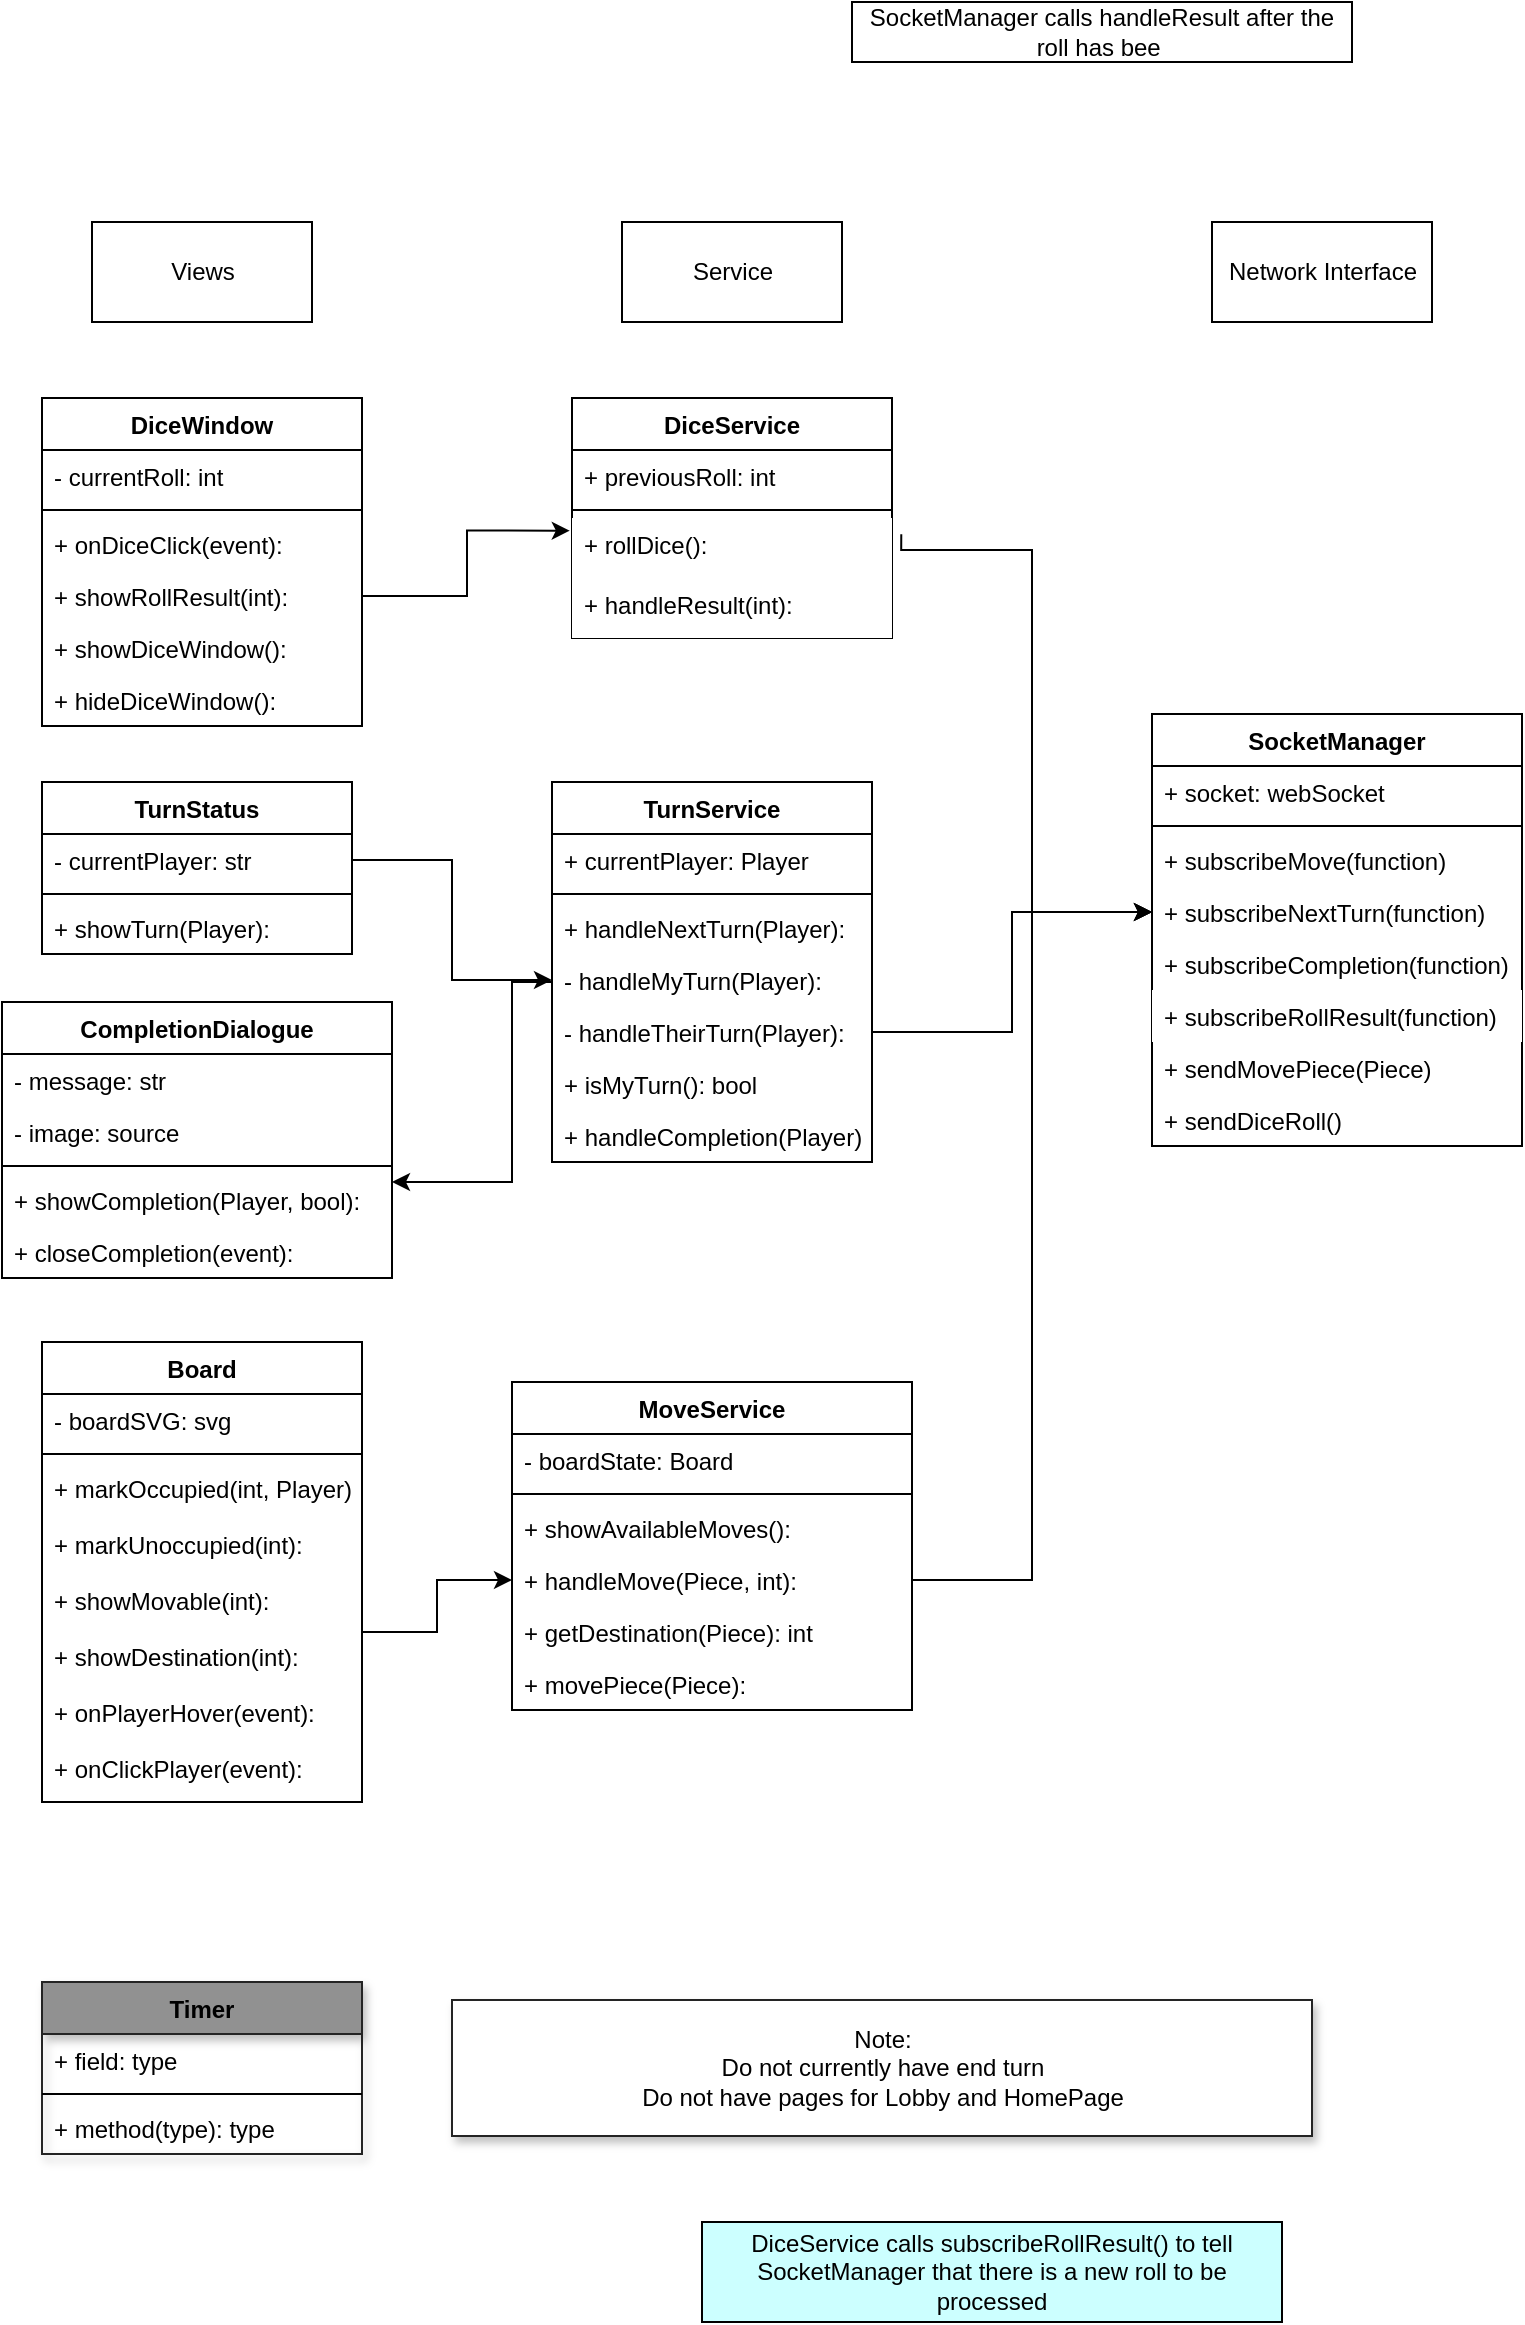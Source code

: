 <mxfile version="13.10.0" type="google"><diagram id="otmhKe-pUzpE846G0X8z" name="Page-1"><mxGraphModel dx="1694" dy="1896" grid="1" gridSize="10" guides="1" tooltips="1" connect="1" arrows="1" fold="1" page="1" pageScale="1" pageWidth="850" pageHeight="1100" math="0" shadow="0"><root><mxCell id="0"/><mxCell id="1" parent="0"/><mxCell id="f36NTQPxD3-9C_INYTY9-2" value="DiceService" style="swimlane;fontStyle=1;align=center;verticalAlign=top;childLayout=stackLayout;horizontal=1;startSize=26;horizontalStack=0;resizeParent=1;resizeParentMax=0;resizeLast=0;collapsible=1;marginBottom=0;" parent="1" vertex="1"><mxGeometry x="360" y="38" width="160" height="120" as="geometry"><mxRectangle x="360" y="38" width="100" height="26" as="alternateBounds"/></mxGeometry></mxCell><mxCell id="f36NTQPxD3-9C_INYTY9-3" value="+ previousRoll: int" style="text;strokeColor=none;fillColor=none;align=left;verticalAlign=top;spacingLeft=4;spacingRight=4;overflow=hidden;rotatable=0;points=[[0,0.5],[1,0.5]];portConstraint=eastwest;" parent="f36NTQPxD3-9C_INYTY9-2" vertex="1"><mxGeometry y="26" width="160" height="26" as="geometry"/></mxCell><mxCell id="f36NTQPxD3-9C_INYTY9-4" value="" style="line;strokeWidth=1;fillColor=none;align=left;verticalAlign=middle;spacingTop=-1;spacingLeft=3;spacingRight=3;rotatable=0;labelPosition=right;points=[];portConstraint=eastwest;" parent="f36NTQPxD3-9C_INYTY9-2" vertex="1"><mxGeometry y="52" width="160" height="8" as="geometry"/></mxCell><mxCell id="f36NTQPxD3-9C_INYTY9-5" value="+ rollDice():&#10;" style="text;strokeColor=none;fillColor=#FFFFFF;align=left;verticalAlign=top;spacingLeft=4;spacingRight=4;overflow=hidden;rotatable=0;points=[[0,0.5],[1,0.5]];portConstraint=eastwest;" parent="f36NTQPxD3-9C_INYTY9-2" vertex="1"><mxGeometry y="60" width="160" height="30" as="geometry"/></mxCell><mxCell id="QIEYrYJRxpQzHibQGdDO-2" value="+ handleResult(int):&#10;&#10;" style="text;strokeColor=none;fillColor=#FFFFFF;align=left;verticalAlign=top;spacingLeft=4;spacingRight=4;overflow=hidden;rotatable=0;points=[[0,0.5],[1,0.5]];portConstraint=eastwest;" vertex="1" parent="f36NTQPxD3-9C_INYTY9-2"><mxGeometry y="90" width="160" height="30" as="geometry"/></mxCell><mxCell id="f36NTQPxD3-9C_INYTY9-11" value="SocketManager" style="swimlane;fontStyle=1;align=center;verticalAlign=top;childLayout=stackLayout;horizontal=1;startSize=26;horizontalStack=0;resizeParent=1;resizeParentMax=0;resizeLast=0;collapsible=1;marginBottom=0;" parent="1" vertex="1"><mxGeometry x="650" y="196" width="185" height="216" as="geometry"/></mxCell><mxCell id="f36NTQPxD3-9C_INYTY9-12" value="+ socket: webSocket" style="text;strokeColor=none;fillColor=none;align=left;verticalAlign=top;spacingLeft=4;spacingRight=4;overflow=hidden;rotatable=0;points=[[0,0.5],[1,0.5]];portConstraint=eastwest;" parent="f36NTQPxD3-9C_INYTY9-11" vertex="1"><mxGeometry y="26" width="185" height="26" as="geometry"/></mxCell><mxCell id="f36NTQPxD3-9C_INYTY9-13" value="" style="line;strokeWidth=1;fillColor=none;align=left;verticalAlign=middle;spacingTop=-1;spacingLeft=3;spacingRight=3;rotatable=0;labelPosition=right;points=[];portConstraint=eastwest;" parent="f36NTQPxD3-9C_INYTY9-11" vertex="1"><mxGeometry y="52" width="185" height="8" as="geometry"/></mxCell><mxCell id="f36NTQPxD3-9C_INYTY9-14" value="+ subscribeMove(function)" style="text;strokeColor=none;fillColor=none;align=left;verticalAlign=top;spacingLeft=4;spacingRight=4;overflow=hidden;rotatable=0;points=[[0,0.5],[1,0.5]];portConstraint=eastwest;" parent="f36NTQPxD3-9C_INYTY9-11" vertex="1"><mxGeometry y="60" width="185" height="26" as="geometry"/></mxCell><mxCell id="f36NTQPxD3-9C_INYTY9-93" value="+ subscribeNextTurn(function)" style="text;strokeColor=none;fillColor=none;align=left;verticalAlign=top;spacingLeft=4;spacingRight=4;overflow=hidden;rotatable=0;points=[[0,0.5],[1,0.5]];portConstraint=eastwest;" parent="f36NTQPxD3-9C_INYTY9-11" vertex="1"><mxGeometry y="86" width="185" height="26" as="geometry"/></mxCell><mxCell id="f36NTQPxD3-9C_INYTY9-94" value="+ subscribeCompletion(function)" style="text;strokeColor=none;fillColor=none;align=left;verticalAlign=top;spacingLeft=4;spacingRight=4;overflow=hidden;rotatable=0;points=[[0,0.5],[1,0.5]];portConstraint=eastwest;" parent="f36NTQPxD3-9C_INYTY9-11" vertex="1"><mxGeometry y="112" width="185" height="26" as="geometry"/></mxCell><mxCell id="f36NTQPxD3-9C_INYTY9-95" value="+ subscribeRollResult(function)" style="text;strokeColor=none;fillColor=#FFFFFF;align=left;verticalAlign=top;spacingLeft=4;spacingRight=4;overflow=hidden;rotatable=0;points=[[0,0.5],[1,0.5]];portConstraint=eastwest;" parent="f36NTQPxD3-9C_INYTY9-11" vertex="1"><mxGeometry y="138" width="185" height="26" as="geometry"/></mxCell><mxCell id="f36NTQPxD3-9C_INYTY9-96" value="+ sendMovePiece(Piece)" style="text;strokeColor=none;fillColor=none;align=left;verticalAlign=top;spacingLeft=4;spacingRight=4;overflow=hidden;rotatable=0;points=[[0,0.5],[1,0.5]];portConstraint=eastwest;" parent="f36NTQPxD3-9C_INYTY9-11" vertex="1"><mxGeometry y="164" width="185" height="26" as="geometry"/></mxCell><mxCell id="f36NTQPxD3-9C_INYTY9-97" value="+ sendDiceRoll()" style="text;strokeColor=none;fillColor=none;align=left;verticalAlign=top;spacingLeft=4;spacingRight=4;overflow=hidden;rotatable=0;points=[[0,0.5],[1,0.5]];portConstraint=eastwest;" parent="f36NTQPxD3-9C_INYTY9-11" vertex="1"><mxGeometry y="190" width="185" height="26" as="geometry"/></mxCell><mxCell id="f36NTQPxD3-9C_INYTY9-15" value="Views" style="html=1;" parent="1" vertex="1"><mxGeometry x="120" y="-50" width="110" height="50" as="geometry"/></mxCell><mxCell id="f36NTQPxD3-9C_INYTY9-16" value="Service" style="html=1;" parent="1" vertex="1"><mxGeometry x="385" y="-50" width="110" height="50" as="geometry"/></mxCell><mxCell id="f36NTQPxD3-9C_INYTY9-17" value="Network Interface" style="html=1;" parent="1" vertex="1"><mxGeometry x="680" y="-50" width="110" height="50" as="geometry"/></mxCell><mxCell id="f36NTQPxD3-9C_INYTY9-22" value="DiceWindow" style="swimlane;fontStyle=1;align=center;verticalAlign=top;childLayout=stackLayout;horizontal=1;startSize=26;horizontalStack=0;resizeParent=1;resizeParentMax=0;resizeLast=0;collapsible=1;marginBottom=0;" parent="1" vertex="1"><mxGeometry x="95" y="38" width="160" height="164" as="geometry"/></mxCell><mxCell id="f36NTQPxD3-9C_INYTY9-23" value="- currentRoll: int" style="text;strokeColor=none;fillColor=none;align=left;verticalAlign=top;spacingLeft=4;spacingRight=4;overflow=hidden;rotatable=0;points=[[0,0.5],[1,0.5]];portConstraint=eastwest;" parent="f36NTQPxD3-9C_INYTY9-22" vertex="1"><mxGeometry y="26" width="160" height="26" as="geometry"/></mxCell><mxCell id="f36NTQPxD3-9C_INYTY9-24" value="" style="line;strokeWidth=1;fillColor=none;align=left;verticalAlign=middle;spacingTop=-1;spacingLeft=3;spacingRight=3;rotatable=0;labelPosition=right;points=[];portConstraint=eastwest;" parent="f36NTQPxD3-9C_INYTY9-22" vertex="1"><mxGeometry y="52" width="160" height="8" as="geometry"/></mxCell><mxCell id="f36NTQPxD3-9C_INYTY9-25" value="+ onDiceClick(event): " style="text;strokeColor=none;fillColor=none;align=left;verticalAlign=top;spacingLeft=4;spacingRight=4;overflow=hidden;rotatable=0;points=[[0,0.5],[1,0.5]];portConstraint=eastwest;" parent="f36NTQPxD3-9C_INYTY9-22" vertex="1"><mxGeometry y="60" width="160" height="26" as="geometry"/></mxCell><mxCell id="f36NTQPxD3-9C_INYTY9-26" value="+ showRollResult(int): " style="text;strokeColor=none;fillColor=none;align=left;verticalAlign=top;spacingLeft=4;spacingRight=4;overflow=hidden;rotatable=0;points=[[0,0.5],[1,0.5]];portConstraint=eastwest;" parent="f36NTQPxD3-9C_INYTY9-22" vertex="1"><mxGeometry y="86" width="160" height="26" as="geometry"/></mxCell><mxCell id="f36NTQPxD3-9C_INYTY9-31" value="+ showDiceWindow(): " style="text;strokeColor=none;fillColor=none;align=left;verticalAlign=top;spacingLeft=4;spacingRight=4;overflow=hidden;rotatable=0;points=[[0,0.5],[1,0.5]];portConstraint=eastwest;" parent="f36NTQPxD3-9C_INYTY9-22" vertex="1"><mxGeometry y="112" width="160" height="26" as="geometry"/></mxCell><mxCell id="f36NTQPxD3-9C_INYTY9-36" value="+ hideDiceWindow(): " style="text;strokeColor=none;fillColor=none;align=left;verticalAlign=top;spacingLeft=4;spacingRight=4;overflow=hidden;rotatable=0;points=[[0,0.5],[1,0.5]];portConstraint=eastwest;" parent="f36NTQPxD3-9C_INYTY9-22" vertex="1"><mxGeometry y="138" width="160" height="26" as="geometry"/></mxCell><mxCell id="f36NTQPxD3-9C_INYTY9-37" value="TurnStatus" style="swimlane;fontStyle=1;align=center;verticalAlign=top;childLayout=stackLayout;horizontal=1;startSize=26;horizontalStack=0;resizeParent=1;resizeParentMax=0;resizeLast=0;collapsible=1;marginBottom=0;" parent="1" vertex="1"><mxGeometry x="95" y="230" width="155" height="86" as="geometry"/></mxCell><mxCell id="f36NTQPxD3-9C_INYTY9-38" value="- currentPlayer: str" style="text;strokeColor=none;fillColor=none;align=left;verticalAlign=top;spacingLeft=4;spacingRight=4;overflow=hidden;rotatable=0;points=[[0,0.5],[1,0.5]];portConstraint=eastwest;" parent="f36NTQPxD3-9C_INYTY9-37" vertex="1"><mxGeometry y="26" width="155" height="26" as="geometry"/></mxCell><mxCell id="f36NTQPxD3-9C_INYTY9-39" value="" style="line;strokeWidth=1;fillColor=none;align=left;verticalAlign=middle;spacingTop=-1;spacingLeft=3;spacingRight=3;rotatable=0;labelPosition=right;points=[];portConstraint=eastwest;" parent="f36NTQPxD3-9C_INYTY9-37" vertex="1"><mxGeometry y="52" width="155" height="8" as="geometry"/></mxCell><mxCell id="f36NTQPxD3-9C_INYTY9-42" value="+ showTurn(Player): " style="text;strokeColor=none;fillColor=none;align=left;verticalAlign=top;spacingLeft=4;spacingRight=4;overflow=hidden;rotatable=0;points=[[0,0.5],[1,0.5]];portConstraint=eastwest;" parent="f36NTQPxD3-9C_INYTY9-37" vertex="1"><mxGeometry y="60" width="155" height="26" as="geometry"/></mxCell><mxCell id="f36NTQPxD3-9C_INYTY9-44" value="Timer" style="swimlane;fontStyle=1;align=center;verticalAlign=top;childLayout=stackLayout;horizontal=1;startSize=26;horizontalStack=0;resizeParent=1;resizeParentMax=0;resizeLast=0;collapsible=1;marginBottom=0;strokeColor=#242424;shadow=1;fillColor=#919191;" parent="1" vertex="1"><mxGeometry x="95" y="830" width="160" height="86" as="geometry"/></mxCell><mxCell id="f36NTQPxD3-9C_INYTY9-45" value="+ field: type" style="text;strokeColor=none;fillColor=none;align=left;verticalAlign=top;spacingLeft=4;spacingRight=4;overflow=hidden;rotatable=0;points=[[0,0.5],[1,0.5]];portConstraint=eastwest;" parent="f36NTQPxD3-9C_INYTY9-44" vertex="1"><mxGeometry y="26" width="160" height="26" as="geometry"/></mxCell><mxCell id="f36NTQPxD3-9C_INYTY9-46" value="" style="line;strokeWidth=1;fillColor=none;align=left;verticalAlign=middle;spacingTop=-1;spacingLeft=3;spacingRight=3;rotatable=0;labelPosition=right;points=[];portConstraint=eastwest;" parent="f36NTQPxD3-9C_INYTY9-44" vertex="1"><mxGeometry y="52" width="160" height="8" as="geometry"/></mxCell><mxCell id="f36NTQPxD3-9C_INYTY9-47" value="+ method(type): type" style="text;strokeColor=none;fillColor=none;align=left;verticalAlign=top;spacingLeft=4;spacingRight=4;overflow=hidden;rotatable=0;points=[[0,0.5],[1,0.5]];portConstraint=eastwest;" parent="f36NTQPxD3-9C_INYTY9-44" vertex="1"><mxGeometry y="60" width="160" height="26" as="geometry"/></mxCell><mxCell id="f36NTQPxD3-9C_INYTY9-48" value="TurnService" style="swimlane;fontStyle=1;align=center;verticalAlign=top;childLayout=stackLayout;horizontal=1;startSize=26;horizontalStack=0;resizeParent=1;resizeParentMax=0;resizeLast=0;collapsible=1;marginBottom=0;" parent="1" vertex="1"><mxGeometry x="350" y="230" width="160" height="190" as="geometry"/></mxCell><mxCell id="f36NTQPxD3-9C_INYTY9-49" value="+ currentPlayer: Player" style="text;strokeColor=none;fillColor=none;align=left;verticalAlign=top;spacingLeft=4;spacingRight=4;overflow=hidden;rotatable=0;points=[[0,0.5],[1,0.5]];portConstraint=eastwest;" parent="f36NTQPxD3-9C_INYTY9-48" vertex="1"><mxGeometry y="26" width="160" height="26" as="geometry"/></mxCell><mxCell id="f36NTQPxD3-9C_INYTY9-50" value="" style="line;strokeWidth=1;fillColor=none;align=left;verticalAlign=middle;spacingTop=-1;spacingLeft=3;spacingRight=3;rotatable=0;labelPosition=right;points=[];portConstraint=eastwest;" parent="f36NTQPxD3-9C_INYTY9-48" vertex="1"><mxGeometry y="52" width="160" height="8" as="geometry"/></mxCell><mxCell id="f36NTQPxD3-9C_INYTY9-51" value="+ handleNextTurn(Player):" style="text;strokeColor=none;fillColor=none;align=left;verticalAlign=top;spacingLeft=4;spacingRight=4;overflow=hidden;rotatable=0;points=[[0,0.5],[1,0.5]];portConstraint=eastwest;" parent="f36NTQPxD3-9C_INYTY9-48" vertex="1"><mxGeometry y="60" width="160" height="26" as="geometry"/></mxCell><mxCell id="f36NTQPxD3-9C_INYTY9-81" value="- handleMyTurn(Player):" style="text;strokeColor=none;fillColor=none;align=left;verticalAlign=top;spacingLeft=4;spacingRight=4;overflow=hidden;rotatable=0;points=[[0,0.5],[1,0.5]];portConstraint=eastwest;" parent="f36NTQPxD3-9C_INYTY9-48" vertex="1"><mxGeometry y="86" width="160" height="26" as="geometry"/></mxCell><mxCell id="f36NTQPxD3-9C_INYTY9-82" value="- handleTheirTurn(Player):" style="text;strokeColor=none;fillColor=none;align=left;verticalAlign=top;spacingLeft=4;spacingRight=4;overflow=hidden;rotatable=0;points=[[0,0.5],[1,0.5]];portConstraint=eastwest;" parent="f36NTQPxD3-9C_INYTY9-48" vertex="1"><mxGeometry y="112" width="160" height="26" as="geometry"/></mxCell><mxCell id="f36NTQPxD3-9C_INYTY9-79" value="+ isMyTurn(): bool" style="text;strokeColor=none;fillColor=none;align=left;verticalAlign=top;spacingLeft=4;spacingRight=4;overflow=hidden;rotatable=0;points=[[0,0.5],[1,0.5]];portConstraint=eastwest;" parent="f36NTQPxD3-9C_INYTY9-48" vertex="1"><mxGeometry y="138" width="160" height="26" as="geometry"/></mxCell><mxCell id="f36NTQPxD3-9C_INYTY9-80" value="+ handleCompletion(Player):" style="text;strokeColor=none;fillColor=none;align=left;verticalAlign=top;spacingLeft=4;spacingRight=4;overflow=hidden;rotatable=0;points=[[0,0.5],[1,0.5]];portConstraint=eastwest;" parent="f36NTQPxD3-9C_INYTY9-48" vertex="1"><mxGeometry y="164" width="160" height="26" as="geometry"/></mxCell><mxCell id="f36NTQPxD3-9C_INYTY9-56" value="CompletionDialogue" style="swimlane;fontStyle=1;align=center;verticalAlign=top;childLayout=stackLayout;horizontal=1;startSize=26;horizontalStack=0;resizeParent=1;resizeParentMax=0;resizeLast=0;collapsible=1;marginBottom=0;" parent="1" vertex="1"><mxGeometry x="75" y="340" width="195" height="138" as="geometry"/></mxCell><mxCell id="f36NTQPxD3-9C_INYTY9-57" value="- message: str" style="text;strokeColor=none;fillColor=none;align=left;verticalAlign=top;spacingLeft=4;spacingRight=4;overflow=hidden;rotatable=0;points=[[0,0.5],[1,0.5]];portConstraint=eastwest;" parent="f36NTQPxD3-9C_INYTY9-56" vertex="1"><mxGeometry y="26" width="195" height="26" as="geometry"/></mxCell><mxCell id="f36NTQPxD3-9C_INYTY9-60" value="- image: source" style="text;strokeColor=none;fillColor=none;align=left;verticalAlign=top;spacingLeft=4;spacingRight=4;overflow=hidden;rotatable=0;points=[[0,0.5],[1,0.5]];portConstraint=eastwest;" parent="f36NTQPxD3-9C_INYTY9-56" vertex="1"><mxGeometry y="52" width="195" height="26" as="geometry"/></mxCell><mxCell id="f36NTQPxD3-9C_INYTY9-58" value="" style="line;strokeWidth=1;fillColor=none;align=left;verticalAlign=middle;spacingTop=-1;spacingLeft=3;spacingRight=3;rotatable=0;labelPosition=right;points=[];portConstraint=eastwest;" parent="f36NTQPxD3-9C_INYTY9-56" vertex="1"><mxGeometry y="78" width="195" height="8" as="geometry"/></mxCell><mxCell id="f36NTQPxD3-9C_INYTY9-59" value="+ showCompletion(Player, bool):&#10; " style="text;strokeColor=none;fillColor=none;align=left;verticalAlign=top;spacingLeft=4;spacingRight=4;overflow=hidden;rotatable=0;points=[[0,0.5],[1,0.5]];portConstraint=eastwest;" parent="f36NTQPxD3-9C_INYTY9-56" vertex="1"><mxGeometry y="86" width="195" height="26" as="geometry"/></mxCell><mxCell id="f36NTQPxD3-9C_INYTY9-73" value="+ closeCompletion(event):&#10; " style="text;strokeColor=none;fillColor=none;align=left;verticalAlign=top;spacingLeft=4;spacingRight=4;overflow=hidden;rotatable=0;points=[[0,0.5],[1,0.5]];portConstraint=eastwest;" parent="f36NTQPxD3-9C_INYTY9-56" vertex="1"><mxGeometry y="112" width="195" height="26" as="geometry"/></mxCell><mxCell id="f36NTQPxD3-9C_INYTY9-64" value="Board" style="swimlane;fontStyle=1;align=center;verticalAlign=top;childLayout=stackLayout;horizontal=1;startSize=26;horizontalStack=0;resizeParent=1;resizeParentMax=0;resizeLast=0;collapsible=1;marginBottom=0;" parent="1" vertex="1"><mxGeometry x="95" y="510" width="160" height="230" as="geometry"/></mxCell><mxCell id="f36NTQPxD3-9C_INYTY9-65" value="- boardSVG: svg" style="text;strokeColor=none;fillColor=none;align=left;verticalAlign=top;spacingLeft=4;spacingRight=4;overflow=hidden;rotatable=0;points=[[0,0.5],[1,0.5]];portConstraint=eastwest;" parent="f36NTQPxD3-9C_INYTY9-64" vertex="1"><mxGeometry y="26" width="160" height="26" as="geometry"/></mxCell><mxCell id="f36NTQPxD3-9C_INYTY9-66" value="" style="line;strokeWidth=1;fillColor=none;align=left;verticalAlign=middle;spacingTop=-1;spacingLeft=3;spacingRight=3;rotatable=0;labelPosition=right;points=[];portConstraint=eastwest;" parent="f36NTQPxD3-9C_INYTY9-64" vertex="1"><mxGeometry y="52" width="160" height="8" as="geometry"/></mxCell><mxCell id="f36NTQPxD3-9C_INYTY9-67" value="+ markOccupied(int, Player):&#10;&#10;+ markUnoccupied(int):&#10;&#10;+ showMovable(int):&#10;&#10;+ showDestination(int):&#10;&#10;+ onPlayerHover(event):&#10;&#10;+ onClickPlayer(event):&#10;&#10; " style="text;strokeColor=none;fillColor=none;align=left;verticalAlign=top;spacingLeft=4;spacingRight=4;overflow=hidden;rotatable=0;points=[[0,0.5],[1,0.5]];portConstraint=eastwest;" parent="f36NTQPxD3-9C_INYTY9-64" vertex="1"><mxGeometry y="60" width="160" height="170" as="geometry"/></mxCell><mxCell id="f36NTQPxD3-9C_INYTY9-86" value="MoveService" style="swimlane;fontStyle=1;align=center;verticalAlign=top;childLayout=stackLayout;horizontal=1;startSize=26;horizontalStack=0;resizeParent=1;resizeParentMax=0;resizeLast=0;collapsible=1;marginBottom=0;" parent="1" vertex="1"><mxGeometry x="330" y="530" width="200" height="164" as="geometry"/></mxCell><mxCell id="f36NTQPxD3-9C_INYTY9-87" value="- boardState: Board" style="text;strokeColor=none;fillColor=none;align=left;verticalAlign=top;spacingLeft=4;spacingRight=4;overflow=hidden;rotatable=0;points=[[0,0.5],[1,0.5]];portConstraint=eastwest;" parent="f36NTQPxD3-9C_INYTY9-86" vertex="1"><mxGeometry y="26" width="200" height="26" as="geometry"/></mxCell><mxCell id="f36NTQPxD3-9C_INYTY9-88" value="" style="line;strokeWidth=1;fillColor=none;align=left;verticalAlign=middle;spacingTop=-1;spacingLeft=3;spacingRight=3;rotatable=0;labelPosition=right;points=[];portConstraint=eastwest;" parent="f36NTQPxD3-9C_INYTY9-86" vertex="1"><mxGeometry y="52" width="200" height="8" as="geometry"/></mxCell><mxCell id="f36NTQPxD3-9C_INYTY9-89" value="+ showAvailableMoves(): " style="text;strokeColor=none;fillColor=none;align=left;verticalAlign=top;spacingLeft=4;spacingRight=4;overflow=hidden;rotatable=0;points=[[0,0.5],[1,0.5]];portConstraint=eastwest;" parent="f36NTQPxD3-9C_INYTY9-86" vertex="1"><mxGeometry y="60" width="200" height="26" as="geometry"/></mxCell><mxCell id="f36NTQPxD3-9C_INYTY9-90" value="+ handleMove(Piece, int): " style="text;strokeColor=none;fillColor=none;align=left;verticalAlign=top;spacingLeft=4;spacingRight=4;overflow=hidden;rotatable=0;points=[[0,0.5],[1,0.5]];portConstraint=eastwest;" parent="f36NTQPxD3-9C_INYTY9-86" vertex="1"><mxGeometry y="86" width="200" height="26" as="geometry"/></mxCell><mxCell id="f36NTQPxD3-9C_INYTY9-92" value="+ getDestination(Piece): int " style="text;strokeColor=none;fillColor=none;align=left;verticalAlign=top;spacingLeft=4;spacingRight=4;overflow=hidden;rotatable=0;points=[[0,0.5],[1,0.5]];portConstraint=eastwest;" parent="f36NTQPxD3-9C_INYTY9-86" vertex="1"><mxGeometry y="112" width="200" height="26" as="geometry"/></mxCell><mxCell id="f36NTQPxD3-9C_INYTY9-91" value="+ movePiece(Piece): " style="text;strokeColor=none;fillColor=none;align=left;verticalAlign=top;spacingLeft=4;spacingRight=4;overflow=hidden;rotatable=0;points=[[0,0.5],[1,0.5]];portConstraint=eastwest;" parent="f36NTQPxD3-9C_INYTY9-86" vertex="1"><mxGeometry y="138" width="200" height="26" as="geometry"/></mxCell><mxCell id="f36NTQPxD3-9C_INYTY9-101" style="edgeStyle=orthogonalEdgeStyle;rounded=0;orthogonalLoop=1;jettySize=auto;html=1;exitX=1.029;exitY=0.27;exitDx=0;exitDy=0;entryX=0;entryY=0.5;entryDx=0;entryDy=0;exitPerimeter=0;" parent="1" source="f36NTQPxD3-9C_INYTY9-5" target="f36NTQPxD3-9C_INYTY9-93" edge="1"><mxGeometry relative="1" as="geometry"><Array as="points"><mxPoint x="590" y="114"/><mxPoint x="590" y="295"/></Array></mxGeometry></mxCell><mxCell id="f36NTQPxD3-9C_INYTY9-102" style="edgeStyle=orthogonalEdgeStyle;rounded=0;orthogonalLoop=1;jettySize=auto;html=1;exitX=1;exitY=0.5;exitDx=0;exitDy=0;entryX=0;entryY=0.5;entryDx=0;entryDy=0;" parent="1" source="f36NTQPxD3-9C_INYTY9-82" target="f36NTQPxD3-9C_INYTY9-93" edge="1"><mxGeometry relative="1" as="geometry"/></mxCell><mxCell id="f36NTQPxD3-9C_INYTY9-103" style="edgeStyle=orthogonalEdgeStyle;rounded=0;orthogonalLoop=1;jettySize=auto;html=1;exitX=1;exitY=0.5;exitDx=0;exitDy=0;entryX=0;entryY=0.5;entryDx=0;entryDy=0;" parent="1" source="f36NTQPxD3-9C_INYTY9-90" target="f36NTQPxD3-9C_INYTY9-93" edge="1"><mxGeometry relative="1" as="geometry"/></mxCell><mxCell id="f36NTQPxD3-9C_INYTY9-104" style="edgeStyle=orthogonalEdgeStyle;rounded=0;orthogonalLoop=1;jettySize=auto;html=1;exitX=1;exitY=0.5;exitDx=0;exitDy=0;entryX=0;entryY=0.5;entryDx=0;entryDy=0;" parent="1" source="f36NTQPxD3-9C_INYTY9-67" target="f36NTQPxD3-9C_INYTY9-90" edge="1"><mxGeometry relative="1" as="geometry"/></mxCell><mxCell id="f36NTQPxD3-9C_INYTY9-105" style="edgeStyle=orthogonalEdgeStyle;rounded=0;orthogonalLoop=1;jettySize=auto;html=1;exitX=1;exitY=0.5;exitDx=0;exitDy=0;entryX=-0.007;entryY=0.211;entryDx=0;entryDy=0;entryPerimeter=0;" parent="1" source="f36NTQPxD3-9C_INYTY9-26" target="f36NTQPxD3-9C_INYTY9-5" edge="1"><mxGeometry relative="1" as="geometry"/></mxCell><mxCell id="f36NTQPxD3-9C_INYTY9-109" style="edgeStyle=orthogonalEdgeStyle;rounded=0;orthogonalLoop=1;jettySize=auto;html=1;entryX=1;entryY=0.154;entryDx=0;entryDy=0;entryPerimeter=0;" parent="1" target="f36NTQPxD3-9C_INYTY9-59" edge="1"><mxGeometry relative="1" as="geometry"><mxPoint x="350" y="330" as="sourcePoint"/><mxPoint x="360" y="339" as="targetPoint"/><Array as="points"><mxPoint x="330" y="330"/><mxPoint x="330" y="430"/></Array></mxGeometry></mxCell><mxCell id="viN1ZM25s-S8TA7ZvTn6-4" style="edgeStyle=orthogonalEdgeStyle;rounded=0;orthogonalLoop=1;jettySize=auto;html=1;entryX=0;entryY=0.5;entryDx=0;entryDy=0;" parent="1" source="f36NTQPxD3-9C_INYTY9-38" target="f36NTQPxD3-9C_INYTY9-81" edge="1"><mxGeometry relative="1" as="geometry"/></mxCell><mxCell id="f36NTQPxD3-9C_INYTY9-110" value="Note:&lt;br&gt;Do not currently have end turn&lt;br&gt;Do not have pages for Lobby and HomePage" style="html=1;shadow=1;strokeColor=#242424;fillColor=#FFFFFF;" parent="1" vertex="1"><mxGeometry x="300" y="839" width="430" height="68" as="geometry"/></mxCell><mxCell id="QIEYrYJRxpQzHibQGdDO-1" value="DiceService calls subscribeRollResult() to tell SocketManager that there is a new roll to be processed" style="rounded=0;whiteSpace=wrap;html=1;fillColor=#CCFFFF;" vertex="1" parent="1"><mxGeometry x="425" y="950" width="290" height="50" as="geometry"/></mxCell><mxCell id="QIEYrYJRxpQzHibQGdDO-3" value="SocketManager calls handleResult after the roll has bee&amp;nbsp;" style="rounded=0;whiteSpace=wrap;html=1;fillColor=#FFFFFF;" vertex="1" parent="1"><mxGeometry x="500" y="-160" width="250" height="30" as="geometry"/></mxCell></root></mxGraphModel></diagram></mxfile>